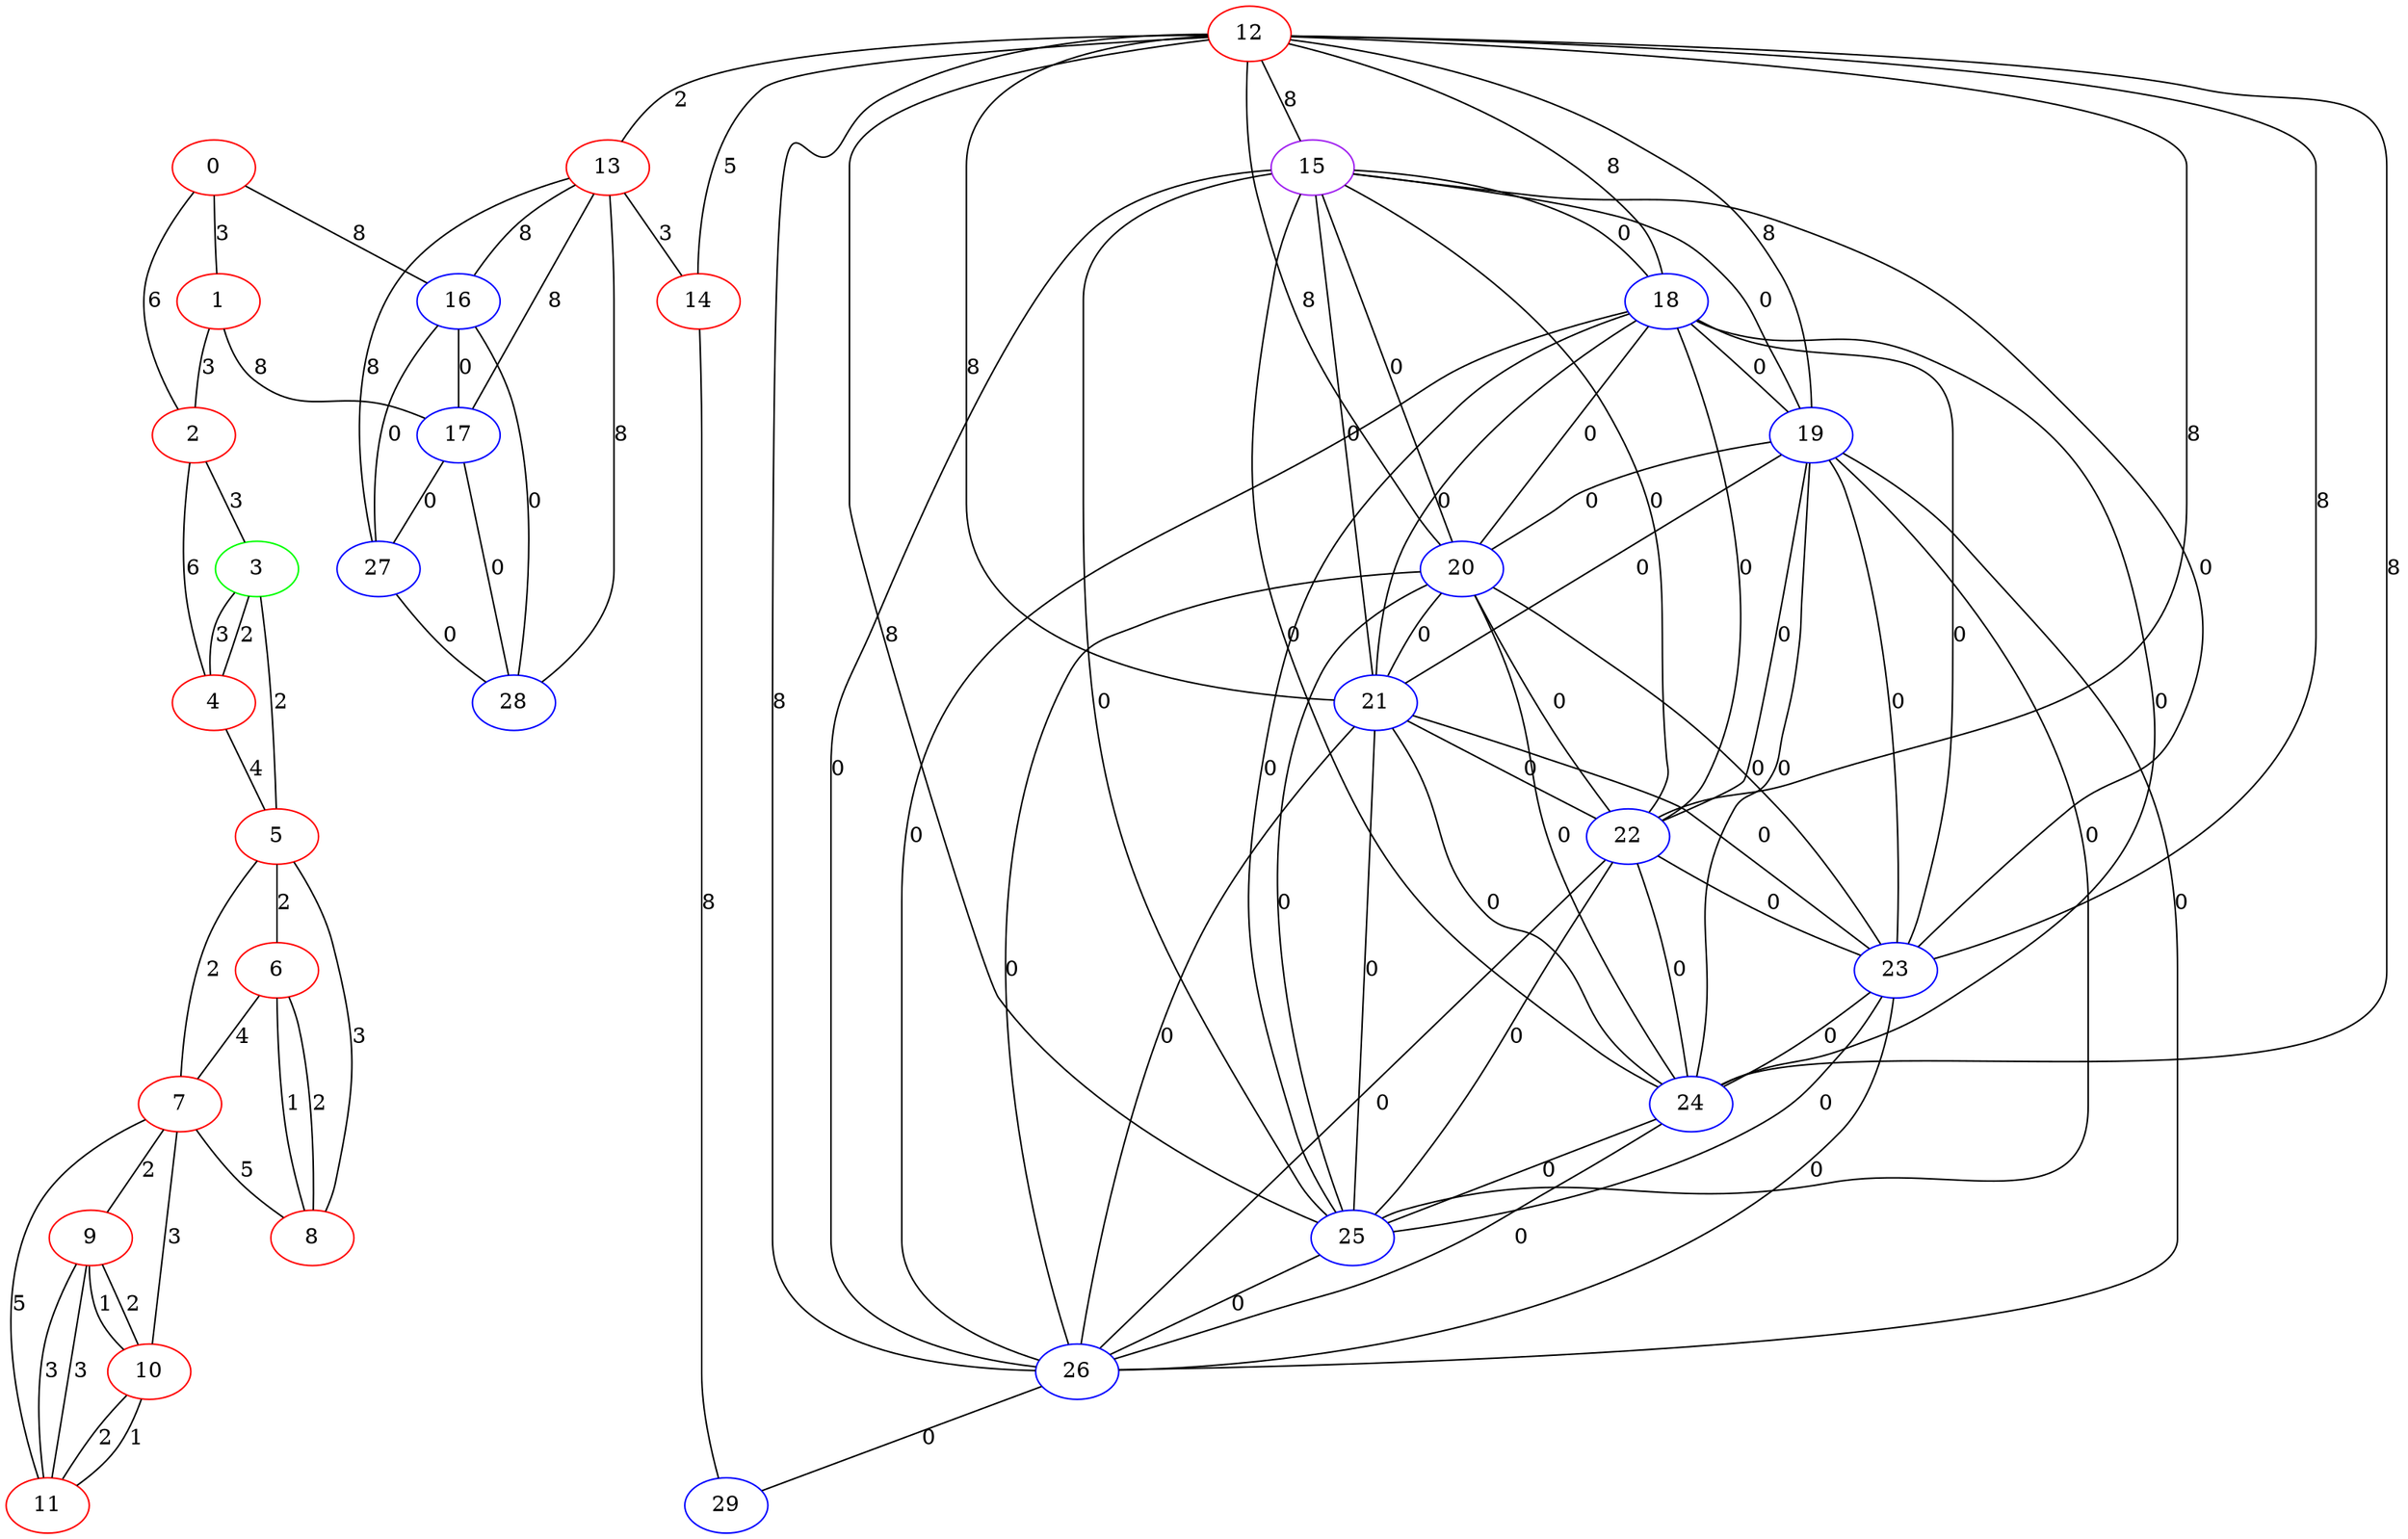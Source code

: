 graph "" {
0 [color=red, weight=1];
1 [color=red, weight=1];
2 [color=red, weight=1];
3 [color=green, weight=2];
4 [color=red, weight=1];
5 [color=red, weight=1];
6 [color=red, weight=1];
7 [color=red, weight=1];
8 [color=red, weight=1];
9 [color=red, weight=1];
10 [color=red, weight=1];
11 [color=red, weight=1];
12 [color=red, weight=1];
13 [color=red, weight=1];
14 [color=red, weight=1];
15 [color=purple, weight=4];
16 [color=blue, weight=3];
17 [color=blue, weight=3];
18 [color=blue, weight=3];
19 [color=blue, weight=3];
20 [color=blue, weight=3];
21 [color=blue, weight=3];
22 [color=blue, weight=3];
23 [color=blue, weight=3];
24 [color=blue, weight=3];
25 [color=blue, weight=3];
26 [color=blue, weight=3];
27 [color=blue, weight=3];
28 [color=blue, weight=3];
29 [color=blue, weight=3];
0 -- 16  [key=0, label=8];
0 -- 1  [key=0, label=3];
0 -- 2  [key=0, label=6];
1 -- 17  [key=0, label=8];
1 -- 2  [key=0, label=3];
2 -- 3  [key=0, label=3];
2 -- 4  [key=0, label=6];
3 -- 4  [key=0, label=2];
3 -- 4  [key=1, label=3];
3 -- 5  [key=0, label=2];
4 -- 5  [key=0, label=4];
5 -- 8  [key=0, label=3];
5 -- 6  [key=0, label=2];
5 -- 7  [key=0, label=2];
6 -- 8  [key=0, label=2];
6 -- 8  [key=1, label=1];
6 -- 7  [key=0, label=4];
7 -- 8  [key=0, label=5];
7 -- 9  [key=0, label=2];
7 -- 10  [key=0, label=3];
7 -- 11  [key=0, label=5];
9 -- 10  [key=0, label=2];
9 -- 10  [key=1, label=1];
9 -- 11  [key=0, label=3];
9 -- 11  [key=1, label=3];
10 -- 11  [key=0, label=1];
10 -- 11  [key=1, label=2];
12 -- 13  [key=0, label=2];
12 -- 14  [key=0, label=5];
12 -- 15  [key=0, label=8];
12 -- 18  [key=0, label=8];
12 -- 19  [key=0, label=8];
12 -- 20  [key=0, label=8];
12 -- 21  [key=0, label=8];
12 -- 22  [key=0, label=8];
12 -- 23  [key=0, label=8];
12 -- 24  [key=0, label=8];
12 -- 25  [key=0, label=8];
12 -- 26  [key=0, label=8];
13 -- 14  [key=0, label=3];
13 -- 16  [key=0, label=8];
13 -- 17  [key=0, label=8];
13 -- 27  [key=0, label=8];
13 -- 28  [key=0, label=8];
14 -- 29  [key=0, label=8];
15 -- 18  [key=0, label=0];
15 -- 19  [key=0, label=0];
15 -- 20  [key=0, label=0];
15 -- 21  [key=0, label=0];
15 -- 22  [key=0, label=0];
15 -- 23  [key=0, label=0];
15 -- 24  [key=0, label=0];
15 -- 25  [key=0, label=0];
15 -- 26  [key=0, label=0];
16 -- 17  [key=0, label=0];
16 -- 27  [key=0, label=0];
16 -- 28  [key=0, label=0];
17 -- 27  [key=0, label=0];
17 -- 28  [key=0, label=0];
18 -- 19  [key=0, label=0];
18 -- 20  [key=0, label=0];
18 -- 21  [key=0, label=0];
18 -- 22  [key=0, label=0];
18 -- 23  [key=0, label=0];
18 -- 24  [key=0, label=0];
18 -- 25  [key=0, label=0];
18 -- 26  [key=0, label=0];
19 -- 20  [key=0, label=0];
19 -- 21  [key=0, label=0];
19 -- 22  [key=0, label=0];
19 -- 23  [key=0, label=0];
19 -- 24  [key=0, label=0];
19 -- 25  [key=0, label=0];
19 -- 26  [key=0, label=0];
20 -- 21  [key=0, label=0];
20 -- 22  [key=0, label=0];
20 -- 23  [key=0, label=0];
20 -- 24  [key=0, label=0];
20 -- 25  [key=0, label=0];
20 -- 26  [key=0, label=0];
21 -- 22  [key=0, label=0];
21 -- 23  [key=0, label=0];
21 -- 24  [key=0, label=0];
21 -- 25  [key=0, label=0];
21 -- 26  [key=0, label=0];
22 -- 23  [key=0, label=0];
22 -- 24  [key=0, label=0];
22 -- 25  [key=0, label=0];
22 -- 26  [key=0, label=0];
23 -- 24  [key=0, label=0];
23 -- 25  [key=0, label=0];
23 -- 26  [key=0, label=0];
24 -- 25  [key=0, label=0];
24 -- 26  [key=0, label=0];
25 -- 26  [key=0, label=0];
26 -- 29  [key=0, label=0];
27 -- 28  [key=0, label=0];
}
